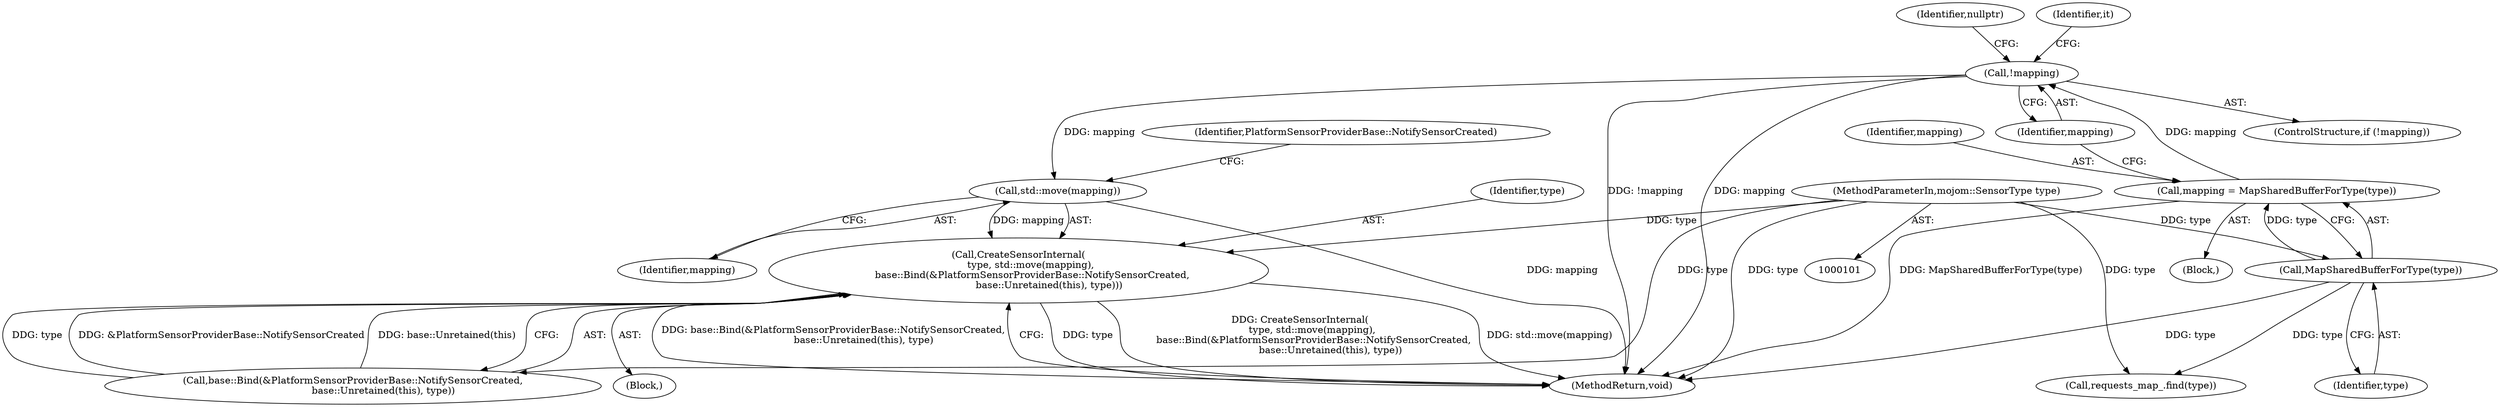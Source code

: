 digraph "1_Chrome_c0c8978849ac57e4ecd613ddc8ff7852a2054734_19@API" {
"1000143" [label="(Call,std::move(mapping))"];
"1000120" [label="(Call,!mapping)"];
"1000115" [label="(Call,mapping = MapSharedBufferForType(type))"];
"1000117" [label="(Call,MapSharedBufferForType(type))"];
"1000102" [label="(MethodParameterIn,mojom::SensorType type)"];
"1000141" [label="(Call,CreateSensorInternal(\n        type, std::move(mapping),\n         base::Bind(&PlatformSensorProviderBase::NotifySensorCreated,\n                    base::Unretained(this), type)))"];
"1000116" [label="(Identifier,mapping)"];
"1000151" [label="(MethodReturn,void)"];
"1000121" [label="(Identifier,mapping)"];
"1000144" [label="(Identifier,mapping)"];
"1000129" [label="(Call,requests_map_.find(type))"];
"1000124" [label="(Identifier,nullptr)"];
"1000142" [label="(Identifier,type)"];
"1000102" [label="(MethodParameterIn,mojom::SensorType type)"];
"1000119" [label="(ControlStructure,if (!mapping))"];
"1000115" [label="(Call,mapping = MapSharedBufferForType(type))"];
"1000117" [label="(Call,MapSharedBufferForType(type))"];
"1000128" [label="(Identifier,it)"];
"1000118" [label="(Identifier,type)"];
"1000141" [label="(Call,CreateSensorInternal(\n        type, std::move(mapping),\n         base::Bind(&PlatformSensorProviderBase::NotifySensorCreated,\n                    base::Unretained(this), type)))"];
"1000104" [label="(Block,)"];
"1000120" [label="(Call,!mapping)"];
"1000143" [label="(Call,std::move(mapping))"];
"1000139" [label="(Block,)"];
"1000145" [label="(Call,base::Bind(&PlatformSensorProviderBase::NotifySensorCreated,\n                    base::Unretained(this), type))"];
"1000147" [label="(Identifier,PlatformSensorProviderBase::NotifySensorCreated)"];
"1000143" -> "1000141"  [label="AST: "];
"1000143" -> "1000144"  [label="CFG: "];
"1000144" -> "1000143"  [label="AST: "];
"1000147" -> "1000143"  [label="CFG: "];
"1000143" -> "1000151"  [label="DDG: mapping"];
"1000143" -> "1000141"  [label="DDG: mapping"];
"1000120" -> "1000143"  [label="DDG: mapping"];
"1000120" -> "1000119"  [label="AST: "];
"1000120" -> "1000121"  [label="CFG: "];
"1000121" -> "1000120"  [label="AST: "];
"1000124" -> "1000120"  [label="CFG: "];
"1000128" -> "1000120"  [label="CFG: "];
"1000120" -> "1000151"  [label="DDG: !mapping"];
"1000120" -> "1000151"  [label="DDG: mapping"];
"1000115" -> "1000120"  [label="DDG: mapping"];
"1000115" -> "1000104"  [label="AST: "];
"1000115" -> "1000117"  [label="CFG: "];
"1000116" -> "1000115"  [label="AST: "];
"1000117" -> "1000115"  [label="AST: "];
"1000121" -> "1000115"  [label="CFG: "];
"1000115" -> "1000151"  [label="DDG: MapSharedBufferForType(type)"];
"1000117" -> "1000115"  [label="DDG: type"];
"1000117" -> "1000118"  [label="CFG: "];
"1000118" -> "1000117"  [label="AST: "];
"1000117" -> "1000151"  [label="DDG: type"];
"1000102" -> "1000117"  [label="DDG: type"];
"1000117" -> "1000129"  [label="DDG: type"];
"1000102" -> "1000101"  [label="AST: "];
"1000102" -> "1000151"  [label="DDG: type"];
"1000102" -> "1000129"  [label="DDG: type"];
"1000102" -> "1000141"  [label="DDG: type"];
"1000102" -> "1000145"  [label="DDG: type"];
"1000141" -> "1000139"  [label="AST: "];
"1000141" -> "1000145"  [label="CFG: "];
"1000142" -> "1000141"  [label="AST: "];
"1000145" -> "1000141"  [label="AST: "];
"1000151" -> "1000141"  [label="CFG: "];
"1000141" -> "1000151"  [label="DDG: type"];
"1000141" -> "1000151"  [label="DDG: CreateSensorInternal(\n        type, std::move(mapping),\n         base::Bind(&PlatformSensorProviderBase::NotifySensorCreated,\n                    base::Unretained(this), type))"];
"1000141" -> "1000151"  [label="DDG: std::move(mapping)"];
"1000141" -> "1000151"  [label="DDG: base::Bind(&PlatformSensorProviderBase::NotifySensorCreated,\n                    base::Unretained(this), type)"];
"1000145" -> "1000141"  [label="DDG: type"];
"1000145" -> "1000141"  [label="DDG: &PlatformSensorProviderBase::NotifySensorCreated"];
"1000145" -> "1000141"  [label="DDG: base::Unretained(this)"];
}
